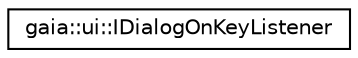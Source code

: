 digraph G
{
  edge [fontname="Helvetica",fontsize="10",labelfontname="Helvetica",labelfontsize="10"];
  node [fontname="Helvetica",fontsize="10",shape=record];
  rankdir=LR;
  Node1 [label="gaia::ui::IDialogOnKeyListener",height=0.2,width=0.4,color="black", fillcolor="white", style="filled",URL="$da/dda/classgaia_1_1ui_1_1_i_dialog_on_key_listener.html",tooltip="Interface definition for a callback to be invoked when a key event is dispatched to this dialog..."];
}
